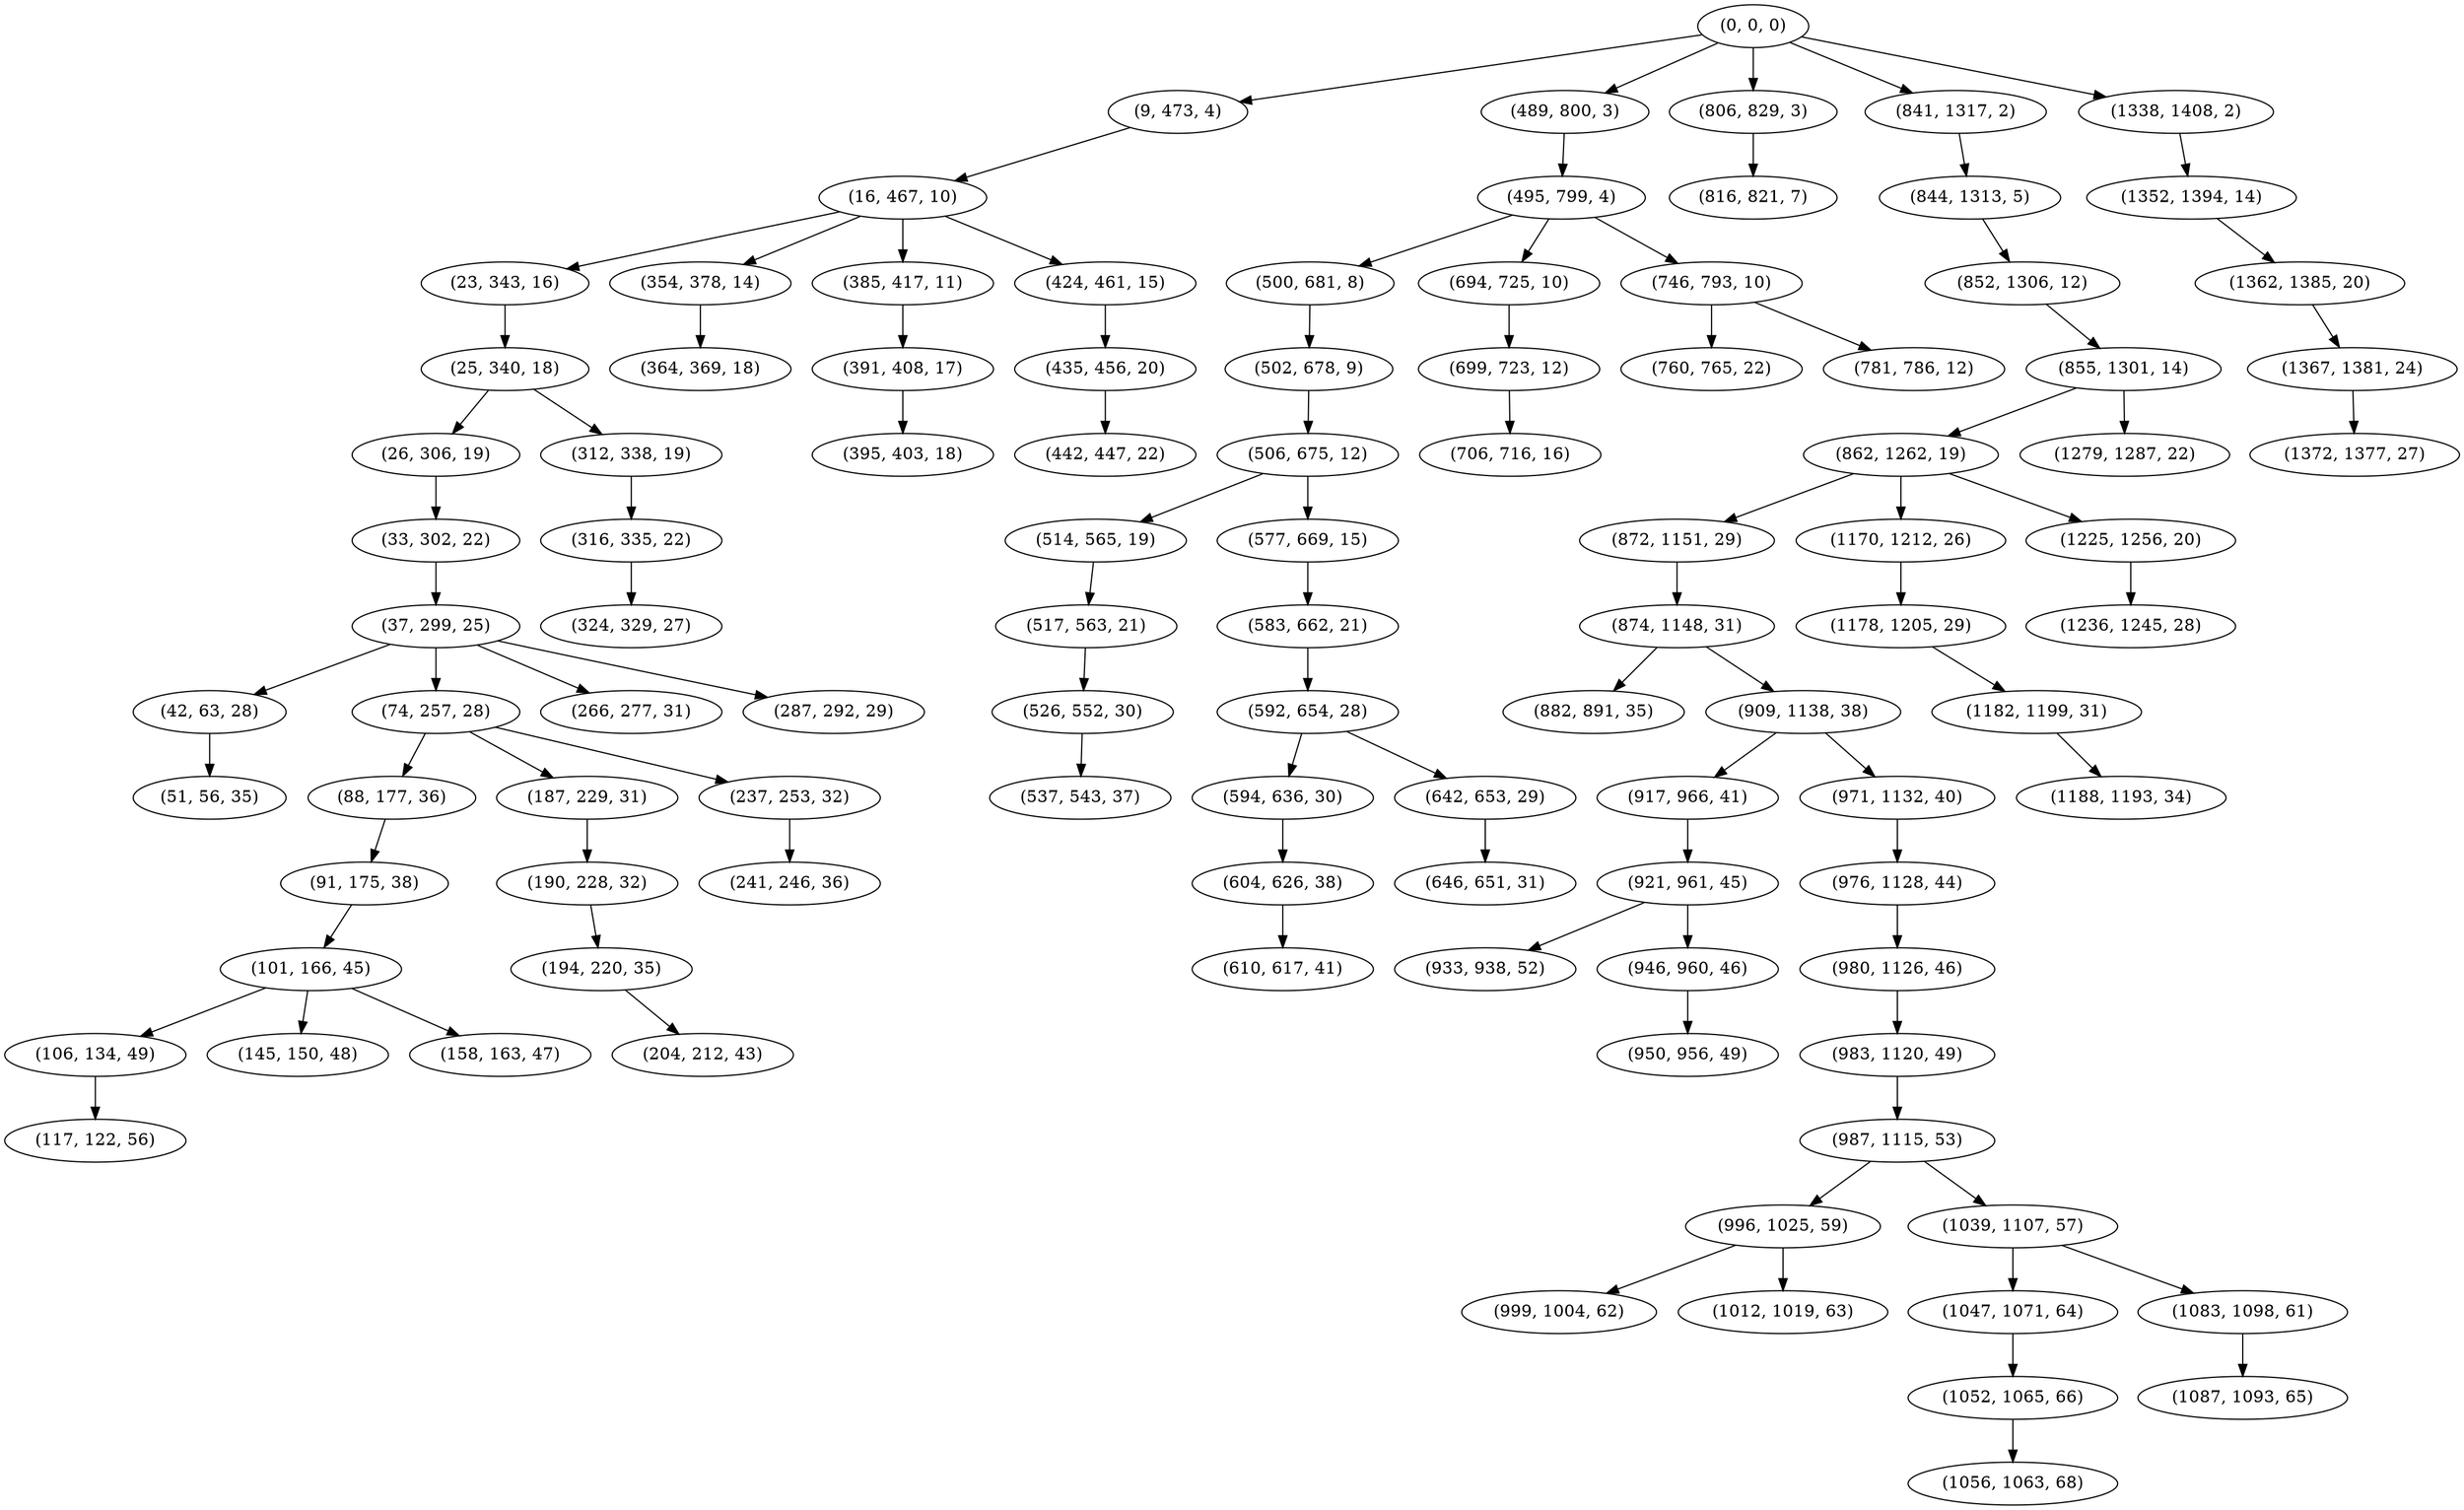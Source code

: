 digraph tree {
    "(0, 0, 0)";
    "(9, 473, 4)";
    "(16, 467, 10)";
    "(23, 343, 16)";
    "(25, 340, 18)";
    "(26, 306, 19)";
    "(33, 302, 22)";
    "(37, 299, 25)";
    "(42, 63, 28)";
    "(51, 56, 35)";
    "(74, 257, 28)";
    "(88, 177, 36)";
    "(91, 175, 38)";
    "(101, 166, 45)";
    "(106, 134, 49)";
    "(117, 122, 56)";
    "(145, 150, 48)";
    "(158, 163, 47)";
    "(187, 229, 31)";
    "(190, 228, 32)";
    "(194, 220, 35)";
    "(204, 212, 43)";
    "(237, 253, 32)";
    "(241, 246, 36)";
    "(266, 277, 31)";
    "(287, 292, 29)";
    "(312, 338, 19)";
    "(316, 335, 22)";
    "(324, 329, 27)";
    "(354, 378, 14)";
    "(364, 369, 18)";
    "(385, 417, 11)";
    "(391, 408, 17)";
    "(395, 403, 18)";
    "(424, 461, 15)";
    "(435, 456, 20)";
    "(442, 447, 22)";
    "(489, 800, 3)";
    "(495, 799, 4)";
    "(500, 681, 8)";
    "(502, 678, 9)";
    "(506, 675, 12)";
    "(514, 565, 19)";
    "(517, 563, 21)";
    "(526, 552, 30)";
    "(537, 543, 37)";
    "(577, 669, 15)";
    "(583, 662, 21)";
    "(592, 654, 28)";
    "(594, 636, 30)";
    "(604, 626, 38)";
    "(610, 617, 41)";
    "(642, 653, 29)";
    "(646, 651, 31)";
    "(694, 725, 10)";
    "(699, 723, 12)";
    "(706, 716, 16)";
    "(746, 793, 10)";
    "(760, 765, 22)";
    "(781, 786, 12)";
    "(806, 829, 3)";
    "(816, 821, 7)";
    "(841, 1317, 2)";
    "(844, 1313, 5)";
    "(852, 1306, 12)";
    "(855, 1301, 14)";
    "(862, 1262, 19)";
    "(872, 1151, 29)";
    "(874, 1148, 31)";
    "(882, 891, 35)";
    "(909, 1138, 38)";
    "(917, 966, 41)";
    "(921, 961, 45)";
    "(933, 938, 52)";
    "(946, 960, 46)";
    "(950, 956, 49)";
    "(971, 1132, 40)";
    "(976, 1128, 44)";
    "(980, 1126, 46)";
    "(983, 1120, 49)";
    "(987, 1115, 53)";
    "(996, 1025, 59)";
    "(999, 1004, 62)";
    "(1012, 1019, 63)";
    "(1039, 1107, 57)";
    "(1047, 1071, 64)";
    "(1052, 1065, 66)";
    "(1056, 1063, 68)";
    "(1083, 1098, 61)";
    "(1087, 1093, 65)";
    "(1170, 1212, 26)";
    "(1178, 1205, 29)";
    "(1182, 1199, 31)";
    "(1188, 1193, 34)";
    "(1225, 1256, 20)";
    "(1236, 1245, 28)";
    "(1279, 1287, 22)";
    "(1338, 1408, 2)";
    "(1352, 1394, 14)";
    "(1362, 1385, 20)";
    "(1367, 1381, 24)";
    "(1372, 1377, 27)";
    "(0, 0, 0)" -> "(9, 473, 4)";
    "(0, 0, 0)" -> "(489, 800, 3)";
    "(0, 0, 0)" -> "(806, 829, 3)";
    "(0, 0, 0)" -> "(841, 1317, 2)";
    "(0, 0, 0)" -> "(1338, 1408, 2)";
    "(9, 473, 4)" -> "(16, 467, 10)";
    "(16, 467, 10)" -> "(23, 343, 16)";
    "(16, 467, 10)" -> "(354, 378, 14)";
    "(16, 467, 10)" -> "(385, 417, 11)";
    "(16, 467, 10)" -> "(424, 461, 15)";
    "(23, 343, 16)" -> "(25, 340, 18)";
    "(25, 340, 18)" -> "(26, 306, 19)";
    "(25, 340, 18)" -> "(312, 338, 19)";
    "(26, 306, 19)" -> "(33, 302, 22)";
    "(33, 302, 22)" -> "(37, 299, 25)";
    "(37, 299, 25)" -> "(42, 63, 28)";
    "(37, 299, 25)" -> "(74, 257, 28)";
    "(37, 299, 25)" -> "(266, 277, 31)";
    "(37, 299, 25)" -> "(287, 292, 29)";
    "(42, 63, 28)" -> "(51, 56, 35)";
    "(74, 257, 28)" -> "(88, 177, 36)";
    "(74, 257, 28)" -> "(187, 229, 31)";
    "(74, 257, 28)" -> "(237, 253, 32)";
    "(88, 177, 36)" -> "(91, 175, 38)";
    "(91, 175, 38)" -> "(101, 166, 45)";
    "(101, 166, 45)" -> "(106, 134, 49)";
    "(101, 166, 45)" -> "(145, 150, 48)";
    "(101, 166, 45)" -> "(158, 163, 47)";
    "(106, 134, 49)" -> "(117, 122, 56)";
    "(187, 229, 31)" -> "(190, 228, 32)";
    "(190, 228, 32)" -> "(194, 220, 35)";
    "(194, 220, 35)" -> "(204, 212, 43)";
    "(237, 253, 32)" -> "(241, 246, 36)";
    "(312, 338, 19)" -> "(316, 335, 22)";
    "(316, 335, 22)" -> "(324, 329, 27)";
    "(354, 378, 14)" -> "(364, 369, 18)";
    "(385, 417, 11)" -> "(391, 408, 17)";
    "(391, 408, 17)" -> "(395, 403, 18)";
    "(424, 461, 15)" -> "(435, 456, 20)";
    "(435, 456, 20)" -> "(442, 447, 22)";
    "(489, 800, 3)" -> "(495, 799, 4)";
    "(495, 799, 4)" -> "(500, 681, 8)";
    "(495, 799, 4)" -> "(694, 725, 10)";
    "(495, 799, 4)" -> "(746, 793, 10)";
    "(500, 681, 8)" -> "(502, 678, 9)";
    "(502, 678, 9)" -> "(506, 675, 12)";
    "(506, 675, 12)" -> "(514, 565, 19)";
    "(506, 675, 12)" -> "(577, 669, 15)";
    "(514, 565, 19)" -> "(517, 563, 21)";
    "(517, 563, 21)" -> "(526, 552, 30)";
    "(526, 552, 30)" -> "(537, 543, 37)";
    "(577, 669, 15)" -> "(583, 662, 21)";
    "(583, 662, 21)" -> "(592, 654, 28)";
    "(592, 654, 28)" -> "(594, 636, 30)";
    "(592, 654, 28)" -> "(642, 653, 29)";
    "(594, 636, 30)" -> "(604, 626, 38)";
    "(604, 626, 38)" -> "(610, 617, 41)";
    "(642, 653, 29)" -> "(646, 651, 31)";
    "(694, 725, 10)" -> "(699, 723, 12)";
    "(699, 723, 12)" -> "(706, 716, 16)";
    "(746, 793, 10)" -> "(760, 765, 22)";
    "(746, 793, 10)" -> "(781, 786, 12)";
    "(806, 829, 3)" -> "(816, 821, 7)";
    "(841, 1317, 2)" -> "(844, 1313, 5)";
    "(844, 1313, 5)" -> "(852, 1306, 12)";
    "(852, 1306, 12)" -> "(855, 1301, 14)";
    "(855, 1301, 14)" -> "(862, 1262, 19)";
    "(855, 1301, 14)" -> "(1279, 1287, 22)";
    "(862, 1262, 19)" -> "(872, 1151, 29)";
    "(862, 1262, 19)" -> "(1170, 1212, 26)";
    "(862, 1262, 19)" -> "(1225, 1256, 20)";
    "(872, 1151, 29)" -> "(874, 1148, 31)";
    "(874, 1148, 31)" -> "(882, 891, 35)";
    "(874, 1148, 31)" -> "(909, 1138, 38)";
    "(909, 1138, 38)" -> "(917, 966, 41)";
    "(909, 1138, 38)" -> "(971, 1132, 40)";
    "(917, 966, 41)" -> "(921, 961, 45)";
    "(921, 961, 45)" -> "(933, 938, 52)";
    "(921, 961, 45)" -> "(946, 960, 46)";
    "(946, 960, 46)" -> "(950, 956, 49)";
    "(971, 1132, 40)" -> "(976, 1128, 44)";
    "(976, 1128, 44)" -> "(980, 1126, 46)";
    "(980, 1126, 46)" -> "(983, 1120, 49)";
    "(983, 1120, 49)" -> "(987, 1115, 53)";
    "(987, 1115, 53)" -> "(996, 1025, 59)";
    "(987, 1115, 53)" -> "(1039, 1107, 57)";
    "(996, 1025, 59)" -> "(999, 1004, 62)";
    "(996, 1025, 59)" -> "(1012, 1019, 63)";
    "(1039, 1107, 57)" -> "(1047, 1071, 64)";
    "(1039, 1107, 57)" -> "(1083, 1098, 61)";
    "(1047, 1071, 64)" -> "(1052, 1065, 66)";
    "(1052, 1065, 66)" -> "(1056, 1063, 68)";
    "(1083, 1098, 61)" -> "(1087, 1093, 65)";
    "(1170, 1212, 26)" -> "(1178, 1205, 29)";
    "(1178, 1205, 29)" -> "(1182, 1199, 31)";
    "(1182, 1199, 31)" -> "(1188, 1193, 34)";
    "(1225, 1256, 20)" -> "(1236, 1245, 28)";
    "(1338, 1408, 2)" -> "(1352, 1394, 14)";
    "(1352, 1394, 14)" -> "(1362, 1385, 20)";
    "(1362, 1385, 20)" -> "(1367, 1381, 24)";
    "(1367, 1381, 24)" -> "(1372, 1377, 27)";
}
